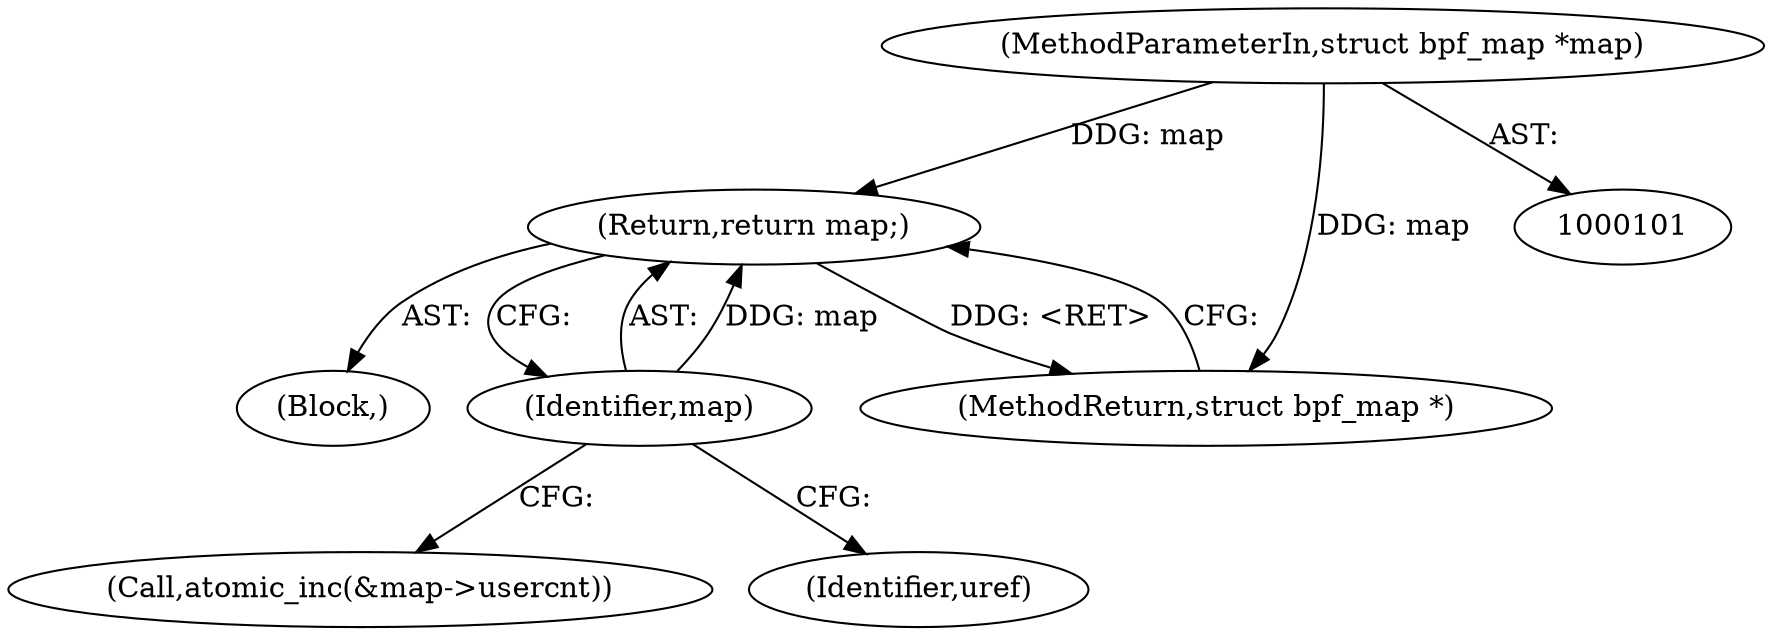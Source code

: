 digraph "0_linux_92117d8443bc5afacc8d5ba82e541946310f106e_2@pointer" {
"1000130" [label="(Return,return map;)"];
"1000131" [label="(Identifier,map)"];
"1000102" [label="(MethodParameterIn,struct bpf_map *map)"];
"1000104" [label="(Block,)"];
"1000132" [label="(MethodReturn,struct bpf_map *)"];
"1000130" [label="(Return,return map;)"];
"1000102" [label="(MethodParameterIn,struct bpf_map *map)"];
"1000125" [label="(Call,atomic_inc(&map->usercnt))"];
"1000124" [label="(Identifier,uref)"];
"1000131" [label="(Identifier,map)"];
"1000130" -> "1000104"  [label="AST: "];
"1000130" -> "1000131"  [label="CFG: "];
"1000131" -> "1000130"  [label="AST: "];
"1000132" -> "1000130"  [label="CFG: "];
"1000130" -> "1000132"  [label="DDG: <RET>"];
"1000131" -> "1000130"  [label="DDG: map"];
"1000102" -> "1000130"  [label="DDG: map"];
"1000131" -> "1000125"  [label="CFG: "];
"1000131" -> "1000124"  [label="CFG: "];
"1000102" -> "1000101"  [label="AST: "];
"1000102" -> "1000132"  [label="DDG: map"];
}
